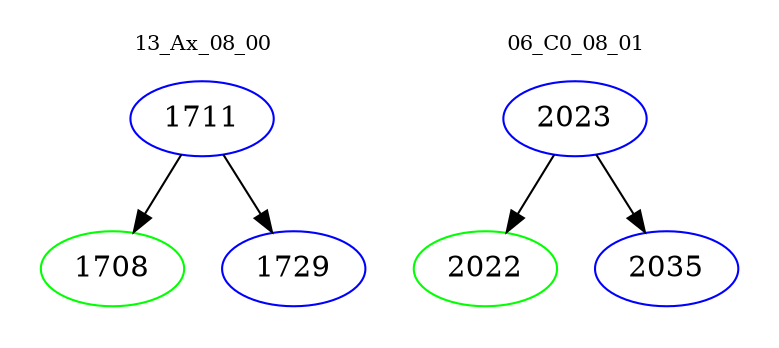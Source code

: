 digraph{
subgraph cluster_0 {
color = white
label = "13_Ax_08_00";
fontsize=10;
T0_1711 [label="1711", color="blue"]
T0_1711 -> T0_1708 [color="black"]
T0_1708 [label="1708", color="green"]
T0_1711 -> T0_1729 [color="black"]
T0_1729 [label="1729", color="blue"]
}
subgraph cluster_1 {
color = white
label = "06_C0_08_01";
fontsize=10;
T1_2023 [label="2023", color="blue"]
T1_2023 -> T1_2022 [color="black"]
T1_2022 [label="2022", color="green"]
T1_2023 -> T1_2035 [color="black"]
T1_2035 [label="2035", color="blue"]
}
}
